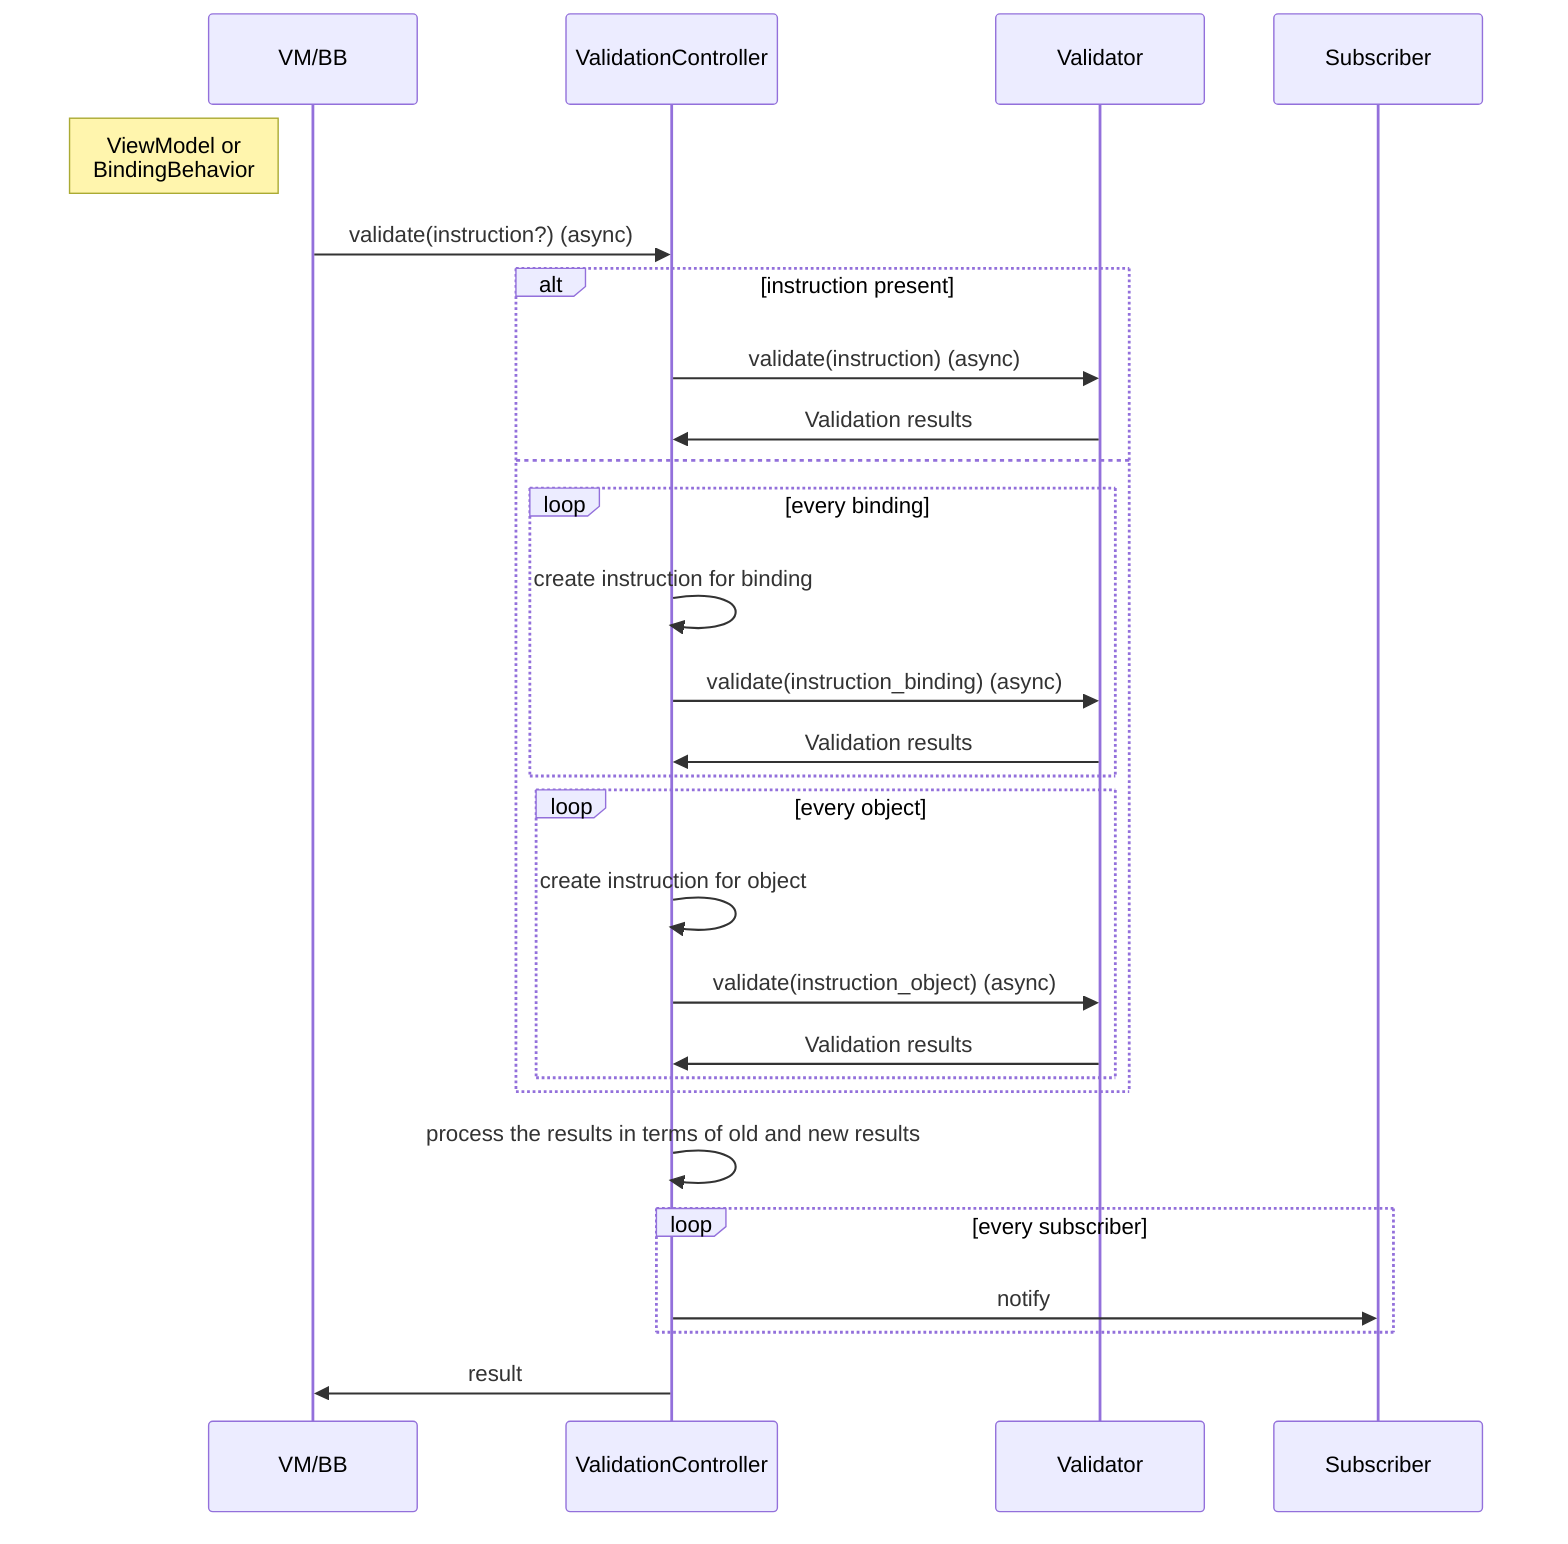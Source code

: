 sequenceDiagram
  participant VM/BB
  participant VC as ValidationController
  participant V as Validator
  note left of VM/BB: ViewModel or<br/>BindingBehavior

  VM/BB->>VC: validate(instruction?) (async)
  alt instruction present
    VC->>V: validate(instruction) (async)
    V->>VC: Validation results
  else
    loop every binding
      VC->>VC: create instruction for binding
      VC->>V: validate(instruction_binding) (async)
    V->>VC: Validation results
    end
    loop every object
      VC->>VC: create instruction for object
      VC->>V: validate(instruction_object) (async)
    V->>VC: Validation results
    end
  end
  VC->>VC: process the results in terms of old and new results
  loop every subscriber
    VC->>Subscriber: notify
  end
  VC->>VM/BB: result